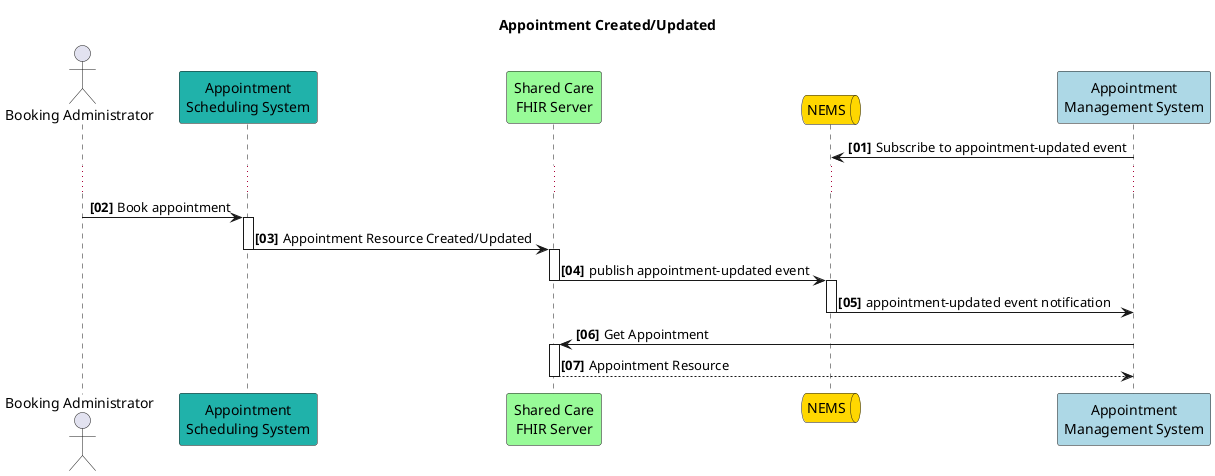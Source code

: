 @startuml
'https://plantuml.com/sequence-diagram

autonumber "<b>[00]"

actor "Booking Administrator" as admin
Participant "Appointment\nScheduling System" as s #LightSeaGreen
Participant "Shared Care\nFHIR Server" as fhir #palegreen
queue "NEMS" as n #gold
Participant "Appointment\nManagement System" as p #lightblue

title "Appointment Created/Updated"
p -> n: Subscribe to appointment-updated event
...
admin -> s ++ : Book appointment

s -> fhir --++ : Appointment Resource Created/Updated

fhir -> n --++ : publish appointment-updated event
n-> p --: appointment-updated event notification

p -> fhir ++ : Get Appointment
return Appointment Resource
@enduml

